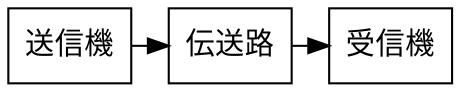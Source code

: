 digraph {
    node [shape=box];
    送信機;
    伝送路;
    受信機;

    送信機->伝送路;
    伝送路->受信機;
    {rank=same; 送信機,伝送路,受信機}
}